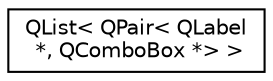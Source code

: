 digraph "类继承关系图"
{
  edge [fontname="Helvetica",fontsize="10",labelfontname="Helvetica",labelfontsize="10"];
  node [fontname="Helvetica",fontsize="10",shape=record];
  rankdir="LR";
  Node0 [label="QList\< QPair\< QLabel\l *, QComboBox *\> \>",height=0.2,width=0.4,color="black", fillcolor="white", style="filled",URL="$class_q_list.html"];
}
